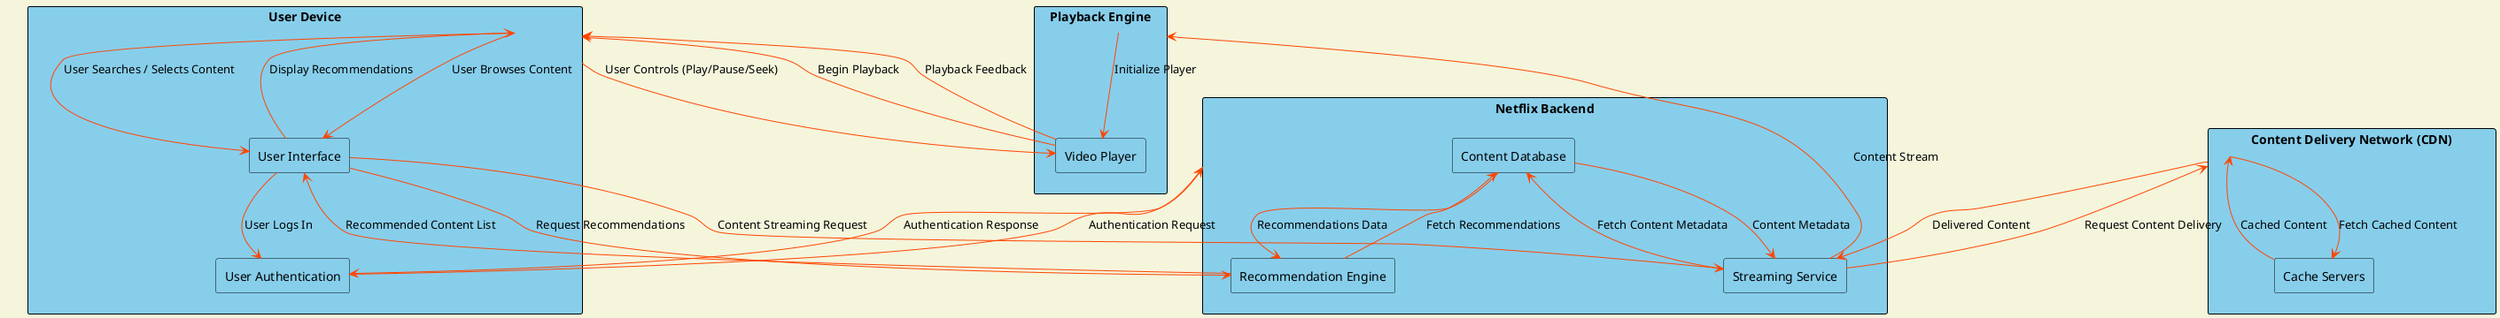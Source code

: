 @startuml
skinparam backgroundColor #F5F5DC
skinparam ArrowColor #FF4500
skinparam rectangle {
    BackgroundColor #87CEEB
    BorderColor black
}

rectangle "User Device" as UserDevice {
    rectangle "User Interface" as UI
    rectangle "User Authentication" as Auth
}

rectangle "Netflix Backend" as Backend {
    rectangle "Content Database" as ContentDB
    rectangle "Recommendation Engine" as RecEngine
    rectangle "Streaming Service" as StreamService
}

rectangle "Content Delivery Network (CDN)" as CDN {
    rectangle "Cache Servers" as Cache
}

rectangle "Playback Engine" as PlaybackEngine {
    rectangle "Video Player" as VideoPlayer
}

UserDevice --> UI : "User Browses Content"
UI --> Auth : "User Logs In"
Auth --> Backend : "Authentication Request"
Backend --> Auth : "Authentication Response"

UserDevice --> UI : "User Searches / Selects Content"
UI --> RecEngine : "Request Recommendations"
RecEngine --> ContentDB : "Fetch Recommendations"
ContentDB --> RecEngine : "Recommendations Data"
RecEngine --> UI : "Recommended Content List"
UI --> UserDevice : "Display Recommendations"

UI --> StreamService : "Content Streaming Request"
StreamService --> ContentDB : "Fetch Content Metadata"
ContentDB --> StreamService : "Content Metadata"
StreamService --> CDN : "Request Content Delivery"
CDN --> Cache : "Fetch Cached Content"
Cache --> CDN : "Cached Content"
CDN --> StreamService : "Delivered Content"
StreamService --> PlaybackEngine : "Content Stream"

PlaybackEngine --> VideoPlayer : "Initialize Player"
VideoPlayer --> UserDevice : "Begin Playback"
UserDevice --> VideoPlayer : "User Controls (Play/Pause/Seek)"
VideoPlayer --> UserDevice : "Playback Feedback"
@enduml
